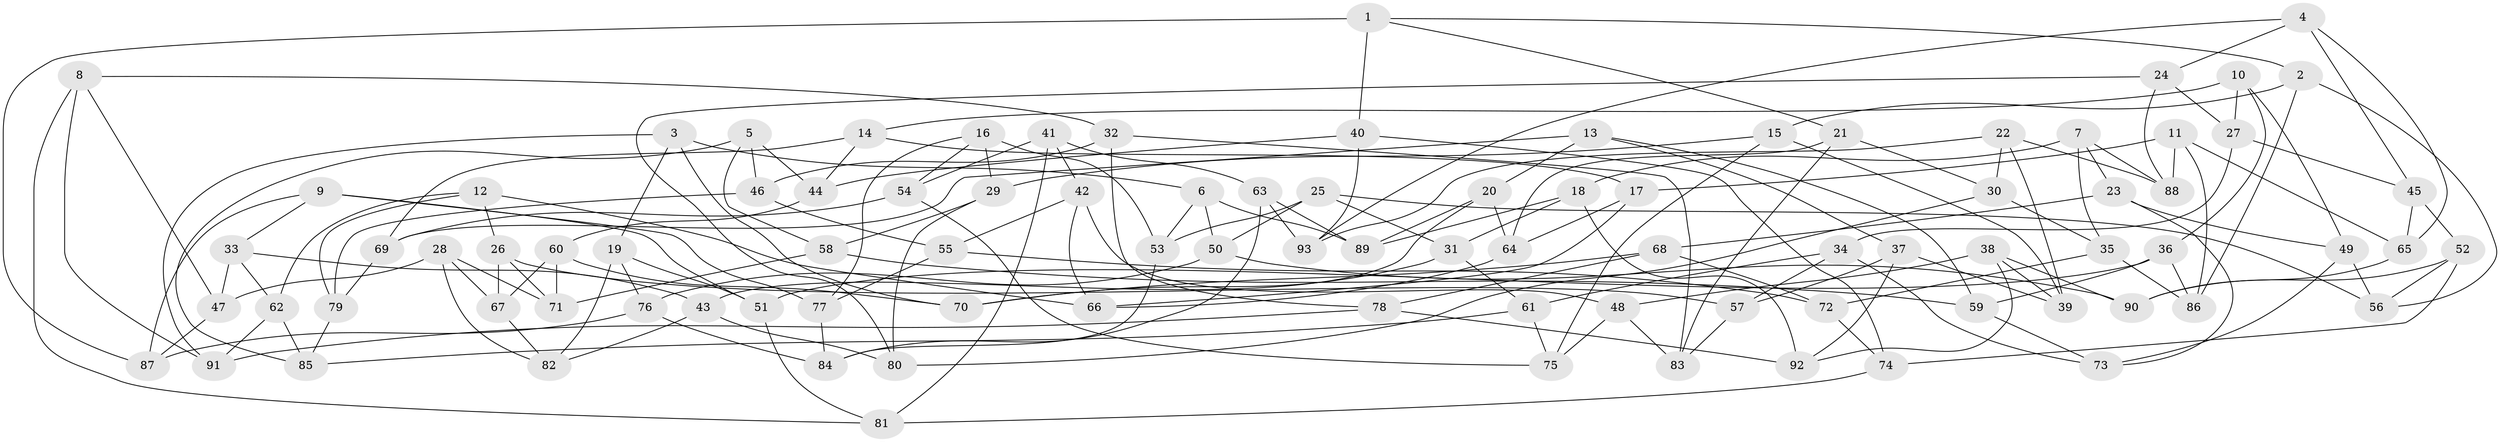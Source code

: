 // coarse degree distribution, {6: 0.5344827586206896, 4: 0.39655172413793105, 5: 0.06896551724137931}
// Generated by graph-tools (version 1.1) at 2025/42/03/06/25 10:42:19]
// undirected, 93 vertices, 186 edges
graph export_dot {
graph [start="1"]
  node [color=gray90,style=filled];
  1;
  2;
  3;
  4;
  5;
  6;
  7;
  8;
  9;
  10;
  11;
  12;
  13;
  14;
  15;
  16;
  17;
  18;
  19;
  20;
  21;
  22;
  23;
  24;
  25;
  26;
  27;
  28;
  29;
  30;
  31;
  32;
  33;
  34;
  35;
  36;
  37;
  38;
  39;
  40;
  41;
  42;
  43;
  44;
  45;
  46;
  47;
  48;
  49;
  50;
  51;
  52;
  53;
  54;
  55;
  56;
  57;
  58;
  59;
  60;
  61;
  62;
  63;
  64;
  65;
  66;
  67;
  68;
  69;
  70;
  71;
  72;
  73;
  74;
  75;
  76;
  77;
  78;
  79;
  80;
  81;
  82;
  83;
  84;
  85;
  86;
  87;
  88;
  89;
  90;
  91;
  92;
  93;
  1 -- 2;
  1 -- 87;
  1 -- 40;
  1 -- 21;
  2 -- 56;
  2 -- 86;
  2 -- 15;
  3 -- 70;
  3 -- 19;
  3 -- 91;
  3 -- 6;
  4 -- 45;
  4 -- 24;
  4 -- 65;
  4 -- 93;
  5 -- 58;
  5 -- 44;
  5 -- 46;
  5 -- 85;
  6 -- 89;
  6 -- 50;
  6 -- 53;
  7 -- 88;
  7 -- 18;
  7 -- 35;
  7 -- 23;
  8 -- 47;
  8 -- 32;
  8 -- 81;
  8 -- 91;
  9 -- 33;
  9 -- 51;
  9 -- 77;
  9 -- 87;
  10 -- 49;
  10 -- 27;
  10 -- 14;
  10 -- 36;
  11 -- 86;
  11 -- 17;
  11 -- 88;
  11 -- 65;
  12 -- 26;
  12 -- 79;
  12 -- 66;
  12 -- 62;
  13 -- 37;
  13 -- 69;
  13 -- 59;
  13 -- 20;
  14 -- 69;
  14 -- 44;
  14 -- 17;
  15 -- 39;
  15 -- 29;
  15 -- 75;
  16 -- 29;
  16 -- 53;
  16 -- 77;
  16 -- 54;
  17 -- 64;
  17 -- 66;
  18 -- 92;
  18 -- 89;
  18 -- 31;
  19 -- 51;
  19 -- 76;
  19 -- 82;
  20 -- 64;
  20 -- 43;
  20 -- 89;
  21 -- 30;
  21 -- 83;
  21 -- 64;
  22 -- 93;
  22 -- 88;
  22 -- 30;
  22 -- 39;
  23 -- 49;
  23 -- 68;
  23 -- 73;
  24 -- 88;
  24 -- 27;
  24 -- 80;
  25 -- 31;
  25 -- 50;
  25 -- 56;
  25 -- 53;
  26 -- 67;
  26 -- 57;
  26 -- 71;
  27 -- 45;
  27 -- 34;
  28 -- 47;
  28 -- 71;
  28 -- 67;
  28 -- 82;
  29 -- 58;
  29 -- 80;
  30 -- 80;
  30 -- 35;
  31 -- 61;
  31 -- 70;
  32 -- 46;
  32 -- 78;
  32 -- 83;
  33 -- 47;
  33 -- 62;
  33 -- 43;
  34 -- 61;
  34 -- 57;
  34 -- 73;
  35 -- 86;
  35 -- 72;
  36 -- 86;
  36 -- 59;
  36 -- 51;
  37 -- 92;
  37 -- 57;
  37 -- 39;
  38 -- 92;
  38 -- 39;
  38 -- 48;
  38 -- 90;
  40 -- 74;
  40 -- 44;
  40 -- 93;
  41 -- 54;
  41 -- 63;
  41 -- 81;
  41 -- 42;
  42 -- 55;
  42 -- 48;
  42 -- 66;
  43 -- 82;
  43 -- 80;
  44 -- 60;
  45 -- 52;
  45 -- 65;
  46 -- 79;
  46 -- 55;
  47 -- 87;
  48 -- 75;
  48 -- 83;
  49 -- 73;
  49 -- 56;
  50 -- 90;
  50 -- 76;
  51 -- 81;
  52 -- 56;
  52 -- 74;
  52 -- 90;
  53 -- 84;
  54 -- 75;
  54 -- 69;
  55 -- 72;
  55 -- 77;
  57 -- 83;
  58 -- 59;
  58 -- 71;
  59 -- 73;
  60 -- 71;
  60 -- 70;
  60 -- 67;
  61 -- 85;
  61 -- 75;
  62 -- 85;
  62 -- 91;
  63 -- 89;
  63 -- 84;
  63 -- 93;
  64 -- 66;
  65 -- 90;
  67 -- 82;
  68 -- 78;
  68 -- 72;
  68 -- 70;
  69 -- 79;
  72 -- 74;
  74 -- 81;
  76 -- 87;
  76 -- 84;
  77 -- 84;
  78 -- 92;
  78 -- 91;
  79 -- 85;
}
